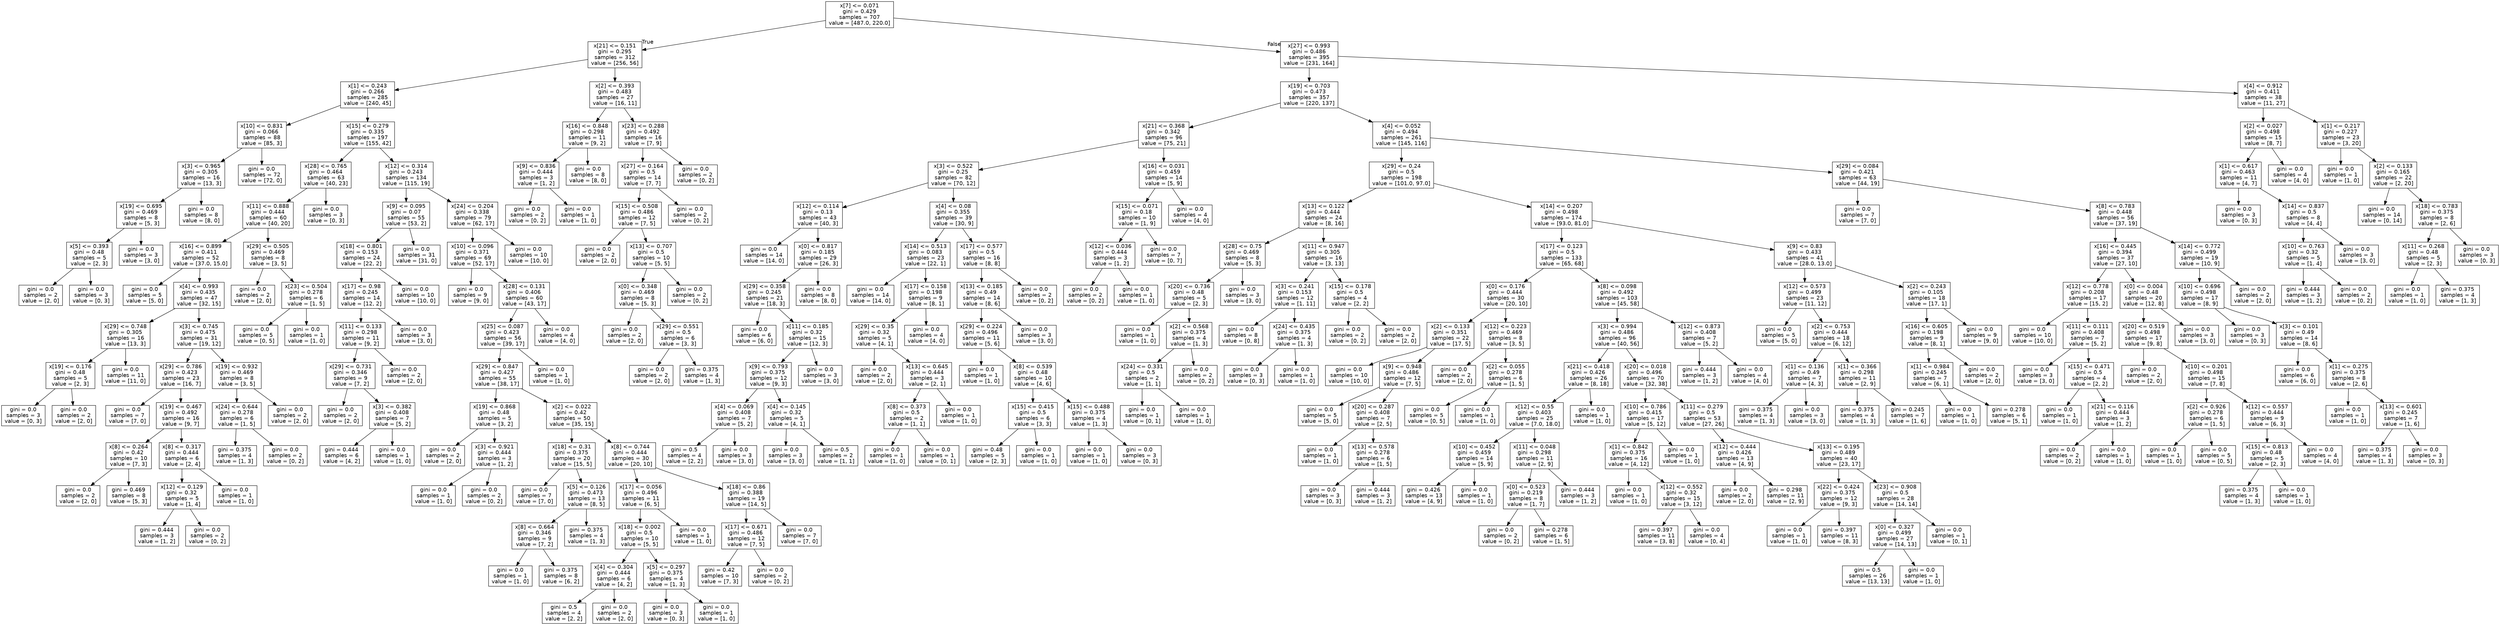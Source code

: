 digraph Tree {
node [shape=box, fontname="helvetica"] ;
edge [fontname="helvetica"] ;
0 [label="x[7] <= 0.071\ngini = 0.429\nsamples = 707\nvalue = [487.0, 220.0]"] ;
1 [label="x[21] <= 0.151\ngini = 0.295\nsamples = 312\nvalue = [256, 56]"] ;
0 -> 1 [labeldistance=2.5, labelangle=45, headlabel="True"] ;
2 [label="x[1] <= 0.243\ngini = 0.266\nsamples = 285\nvalue = [240, 45]"] ;
1 -> 2 ;
3 [label="x[10] <= 0.831\ngini = 0.066\nsamples = 88\nvalue = [85, 3]"] ;
2 -> 3 ;
4 [label="x[3] <= 0.965\ngini = 0.305\nsamples = 16\nvalue = [13, 3]"] ;
3 -> 4 ;
5 [label="x[19] <= 0.695\ngini = 0.469\nsamples = 8\nvalue = [5, 3]"] ;
4 -> 5 ;
6 [label="x[5] <= 0.393\ngini = 0.48\nsamples = 5\nvalue = [2, 3]"] ;
5 -> 6 ;
7 [label="gini = 0.0\nsamples = 2\nvalue = [2, 0]"] ;
6 -> 7 ;
8 [label="gini = 0.0\nsamples = 3\nvalue = [0, 3]"] ;
6 -> 8 ;
9 [label="gini = 0.0\nsamples = 3\nvalue = [3, 0]"] ;
5 -> 9 ;
10 [label="gini = 0.0\nsamples = 8\nvalue = [8, 0]"] ;
4 -> 10 ;
11 [label="gini = 0.0\nsamples = 72\nvalue = [72, 0]"] ;
3 -> 11 ;
12 [label="x[15] <= 0.279\ngini = 0.335\nsamples = 197\nvalue = [155, 42]"] ;
2 -> 12 ;
13 [label="x[28] <= 0.765\ngini = 0.464\nsamples = 63\nvalue = [40, 23]"] ;
12 -> 13 ;
14 [label="x[11] <= 0.888\ngini = 0.444\nsamples = 60\nvalue = [40, 20]"] ;
13 -> 14 ;
15 [label="x[16] <= 0.899\ngini = 0.411\nsamples = 52\nvalue = [37.0, 15.0]"] ;
14 -> 15 ;
16 [label="gini = 0.0\nsamples = 5\nvalue = [5, 0]"] ;
15 -> 16 ;
17 [label="x[4] <= 0.993\ngini = 0.435\nsamples = 47\nvalue = [32, 15]"] ;
15 -> 17 ;
18 [label="x[29] <= 0.748\ngini = 0.305\nsamples = 16\nvalue = [13, 3]"] ;
17 -> 18 ;
19 [label="x[19] <= 0.176\ngini = 0.48\nsamples = 5\nvalue = [2, 3]"] ;
18 -> 19 ;
20 [label="gini = 0.0\nsamples = 3\nvalue = [0, 3]"] ;
19 -> 20 ;
21 [label="gini = 0.0\nsamples = 2\nvalue = [2, 0]"] ;
19 -> 21 ;
22 [label="gini = 0.0\nsamples = 11\nvalue = [11, 0]"] ;
18 -> 22 ;
23 [label="x[3] <= 0.745\ngini = 0.475\nsamples = 31\nvalue = [19, 12]"] ;
17 -> 23 ;
24 [label="x[29] <= 0.786\ngini = 0.423\nsamples = 23\nvalue = [16, 7]"] ;
23 -> 24 ;
25 [label="gini = 0.0\nsamples = 7\nvalue = [7, 0]"] ;
24 -> 25 ;
26 [label="x[19] <= 0.467\ngini = 0.492\nsamples = 16\nvalue = [9, 7]"] ;
24 -> 26 ;
27 [label="x[8] <= 0.264\ngini = 0.42\nsamples = 10\nvalue = [7, 3]"] ;
26 -> 27 ;
28 [label="gini = 0.0\nsamples = 2\nvalue = [2, 0]"] ;
27 -> 28 ;
29 [label="gini = 0.469\nsamples = 8\nvalue = [5, 3]"] ;
27 -> 29 ;
30 [label="x[8] <= 0.317\ngini = 0.444\nsamples = 6\nvalue = [2, 4]"] ;
26 -> 30 ;
31 [label="x[12] <= 0.129\ngini = 0.32\nsamples = 5\nvalue = [1, 4]"] ;
30 -> 31 ;
32 [label="gini = 0.444\nsamples = 3\nvalue = [1, 2]"] ;
31 -> 32 ;
33 [label="gini = 0.0\nsamples = 2\nvalue = [0, 2]"] ;
31 -> 33 ;
34 [label="gini = 0.0\nsamples = 1\nvalue = [1, 0]"] ;
30 -> 34 ;
35 [label="x[19] <= 0.932\ngini = 0.469\nsamples = 8\nvalue = [3, 5]"] ;
23 -> 35 ;
36 [label="x[24] <= 0.644\ngini = 0.278\nsamples = 6\nvalue = [1, 5]"] ;
35 -> 36 ;
37 [label="gini = 0.375\nsamples = 4\nvalue = [1, 3]"] ;
36 -> 37 ;
38 [label="gini = 0.0\nsamples = 2\nvalue = [0, 2]"] ;
36 -> 38 ;
39 [label="gini = 0.0\nsamples = 2\nvalue = [2, 0]"] ;
35 -> 39 ;
40 [label="x[29] <= 0.505\ngini = 0.469\nsamples = 8\nvalue = [3, 5]"] ;
14 -> 40 ;
41 [label="gini = 0.0\nsamples = 2\nvalue = [2, 0]"] ;
40 -> 41 ;
42 [label="x[23] <= 0.504\ngini = 0.278\nsamples = 6\nvalue = [1, 5]"] ;
40 -> 42 ;
43 [label="gini = 0.0\nsamples = 5\nvalue = [0, 5]"] ;
42 -> 43 ;
44 [label="gini = 0.0\nsamples = 1\nvalue = [1, 0]"] ;
42 -> 44 ;
45 [label="gini = 0.0\nsamples = 3\nvalue = [0, 3]"] ;
13 -> 45 ;
46 [label="x[12] <= 0.314\ngini = 0.243\nsamples = 134\nvalue = [115, 19]"] ;
12 -> 46 ;
47 [label="x[9] <= 0.095\ngini = 0.07\nsamples = 55\nvalue = [53, 2]"] ;
46 -> 47 ;
48 [label="x[18] <= 0.801\ngini = 0.153\nsamples = 24\nvalue = [22, 2]"] ;
47 -> 48 ;
49 [label="x[17] <= 0.98\ngini = 0.245\nsamples = 14\nvalue = [12, 2]"] ;
48 -> 49 ;
50 [label="x[11] <= 0.133\ngini = 0.298\nsamples = 11\nvalue = [9, 2]"] ;
49 -> 50 ;
51 [label="x[29] <= 0.731\ngini = 0.346\nsamples = 9\nvalue = [7, 2]"] ;
50 -> 51 ;
52 [label="gini = 0.0\nsamples = 2\nvalue = [2, 0]"] ;
51 -> 52 ;
53 [label="x[3] <= 0.382\ngini = 0.408\nsamples = 7\nvalue = [5, 2]"] ;
51 -> 53 ;
54 [label="gini = 0.444\nsamples = 6\nvalue = [4, 2]"] ;
53 -> 54 ;
55 [label="gini = 0.0\nsamples = 1\nvalue = [1, 0]"] ;
53 -> 55 ;
56 [label="gini = 0.0\nsamples = 2\nvalue = [2, 0]"] ;
50 -> 56 ;
57 [label="gini = 0.0\nsamples = 3\nvalue = [3, 0]"] ;
49 -> 57 ;
58 [label="gini = 0.0\nsamples = 10\nvalue = [10, 0]"] ;
48 -> 58 ;
59 [label="gini = 0.0\nsamples = 31\nvalue = [31, 0]"] ;
47 -> 59 ;
60 [label="x[24] <= 0.204\ngini = 0.338\nsamples = 79\nvalue = [62, 17]"] ;
46 -> 60 ;
61 [label="x[10] <= 0.096\ngini = 0.371\nsamples = 69\nvalue = [52, 17]"] ;
60 -> 61 ;
62 [label="gini = 0.0\nsamples = 9\nvalue = [9, 0]"] ;
61 -> 62 ;
63 [label="x[28] <= 0.131\ngini = 0.406\nsamples = 60\nvalue = [43, 17]"] ;
61 -> 63 ;
64 [label="x[25] <= 0.087\ngini = 0.423\nsamples = 56\nvalue = [39, 17]"] ;
63 -> 64 ;
65 [label="x[29] <= 0.847\ngini = 0.427\nsamples = 55\nvalue = [38, 17]"] ;
64 -> 65 ;
66 [label="x[19] <= 0.868\ngini = 0.48\nsamples = 5\nvalue = [3, 2]"] ;
65 -> 66 ;
67 [label="gini = 0.0\nsamples = 2\nvalue = [2, 0]"] ;
66 -> 67 ;
68 [label="x[3] <= 0.921\ngini = 0.444\nsamples = 3\nvalue = [1, 2]"] ;
66 -> 68 ;
69 [label="gini = 0.0\nsamples = 1\nvalue = [1, 0]"] ;
68 -> 69 ;
70 [label="gini = 0.0\nsamples = 2\nvalue = [0, 2]"] ;
68 -> 70 ;
71 [label="x[2] <= 0.022\ngini = 0.42\nsamples = 50\nvalue = [35, 15]"] ;
65 -> 71 ;
72 [label="x[18] <= 0.31\ngini = 0.375\nsamples = 20\nvalue = [15, 5]"] ;
71 -> 72 ;
73 [label="gini = 0.0\nsamples = 7\nvalue = [7, 0]"] ;
72 -> 73 ;
74 [label="x[5] <= 0.126\ngini = 0.473\nsamples = 13\nvalue = [8, 5]"] ;
72 -> 74 ;
75 [label="x[8] <= 0.664\ngini = 0.346\nsamples = 9\nvalue = [7, 2]"] ;
74 -> 75 ;
76 [label="gini = 0.0\nsamples = 1\nvalue = [1, 0]"] ;
75 -> 76 ;
77 [label="gini = 0.375\nsamples = 8\nvalue = [6, 2]"] ;
75 -> 77 ;
78 [label="gini = 0.375\nsamples = 4\nvalue = [1, 3]"] ;
74 -> 78 ;
79 [label="x[8] <= 0.744\ngini = 0.444\nsamples = 30\nvalue = [20, 10]"] ;
71 -> 79 ;
80 [label="x[17] <= 0.056\ngini = 0.496\nsamples = 11\nvalue = [6, 5]"] ;
79 -> 80 ;
81 [label="x[18] <= 0.002\ngini = 0.5\nsamples = 10\nvalue = [5, 5]"] ;
80 -> 81 ;
82 [label="x[4] <= 0.304\ngini = 0.444\nsamples = 6\nvalue = [4, 2]"] ;
81 -> 82 ;
83 [label="gini = 0.5\nsamples = 4\nvalue = [2, 2]"] ;
82 -> 83 ;
84 [label="gini = 0.0\nsamples = 2\nvalue = [2, 0]"] ;
82 -> 84 ;
85 [label="x[5] <= 0.297\ngini = 0.375\nsamples = 4\nvalue = [1, 3]"] ;
81 -> 85 ;
86 [label="gini = 0.0\nsamples = 3\nvalue = [0, 3]"] ;
85 -> 86 ;
87 [label="gini = 0.0\nsamples = 1\nvalue = [1, 0]"] ;
85 -> 87 ;
88 [label="gini = 0.0\nsamples = 1\nvalue = [1, 0]"] ;
80 -> 88 ;
89 [label="x[18] <= 0.86\ngini = 0.388\nsamples = 19\nvalue = [14, 5]"] ;
79 -> 89 ;
90 [label="x[17] <= 0.671\ngini = 0.486\nsamples = 12\nvalue = [7, 5]"] ;
89 -> 90 ;
91 [label="gini = 0.42\nsamples = 10\nvalue = [7, 3]"] ;
90 -> 91 ;
92 [label="gini = 0.0\nsamples = 2\nvalue = [0, 2]"] ;
90 -> 92 ;
93 [label="gini = 0.0\nsamples = 7\nvalue = [7, 0]"] ;
89 -> 93 ;
94 [label="gini = 0.0\nsamples = 1\nvalue = [1, 0]"] ;
64 -> 94 ;
95 [label="gini = 0.0\nsamples = 4\nvalue = [4, 0]"] ;
63 -> 95 ;
96 [label="gini = 0.0\nsamples = 10\nvalue = [10, 0]"] ;
60 -> 96 ;
97 [label="x[2] <= 0.393\ngini = 0.483\nsamples = 27\nvalue = [16, 11]"] ;
1 -> 97 ;
98 [label="x[16] <= 0.848\ngini = 0.298\nsamples = 11\nvalue = [9, 2]"] ;
97 -> 98 ;
99 [label="x[9] <= 0.836\ngini = 0.444\nsamples = 3\nvalue = [1, 2]"] ;
98 -> 99 ;
100 [label="gini = 0.0\nsamples = 2\nvalue = [0, 2]"] ;
99 -> 100 ;
101 [label="gini = 0.0\nsamples = 1\nvalue = [1, 0]"] ;
99 -> 101 ;
102 [label="gini = 0.0\nsamples = 8\nvalue = [8, 0]"] ;
98 -> 102 ;
103 [label="x[23] <= 0.288\ngini = 0.492\nsamples = 16\nvalue = [7, 9]"] ;
97 -> 103 ;
104 [label="x[27] <= 0.164\ngini = 0.5\nsamples = 14\nvalue = [7, 7]"] ;
103 -> 104 ;
105 [label="x[15] <= 0.508\ngini = 0.486\nsamples = 12\nvalue = [7, 5]"] ;
104 -> 105 ;
106 [label="gini = 0.0\nsamples = 2\nvalue = [2, 0]"] ;
105 -> 106 ;
107 [label="x[13] <= 0.707\ngini = 0.5\nsamples = 10\nvalue = [5, 5]"] ;
105 -> 107 ;
108 [label="x[0] <= 0.348\ngini = 0.469\nsamples = 8\nvalue = [5, 3]"] ;
107 -> 108 ;
109 [label="gini = 0.0\nsamples = 2\nvalue = [2, 0]"] ;
108 -> 109 ;
110 [label="x[29] <= 0.551\ngini = 0.5\nsamples = 6\nvalue = [3, 3]"] ;
108 -> 110 ;
111 [label="gini = 0.0\nsamples = 2\nvalue = [2, 0]"] ;
110 -> 111 ;
112 [label="gini = 0.375\nsamples = 4\nvalue = [1, 3]"] ;
110 -> 112 ;
113 [label="gini = 0.0\nsamples = 2\nvalue = [0, 2]"] ;
107 -> 113 ;
114 [label="gini = 0.0\nsamples = 2\nvalue = [0, 2]"] ;
104 -> 114 ;
115 [label="gini = 0.0\nsamples = 2\nvalue = [0, 2]"] ;
103 -> 115 ;
116 [label="x[27] <= 0.993\ngini = 0.486\nsamples = 395\nvalue = [231, 164]"] ;
0 -> 116 [labeldistance=2.5, labelangle=-45, headlabel="False"] ;
117 [label="x[19] <= 0.703\ngini = 0.473\nsamples = 357\nvalue = [220, 137]"] ;
116 -> 117 ;
118 [label="x[21] <= 0.368\ngini = 0.342\nsamples = 96\nvalue = [75, 21]"] ;
117 -> 118 ;
119 [label="x[3] <= 0.522\ngini = 0.25\nsamples = 82\nvalue = [70, 12]"] ;
118 -> 119 ;
120 [label="x[12] <= 0.114\ngini = 0.13\nsamples = 43\nvalue = [40, 3]"] ;
119 -> 120 ;
121 [label="gini = 0.0\nsamples = 14\nvalue = [14, 0]"] ;
120 -> 121 ;
122 [label="x[0] <= 0.817\ngini = 0.185\nsamples = 29\nvalue = [26, 3]"] ;
120 -> 122 ;
123 [label="x[29] <= 0.358\ngini = 0.245\nsamples = 21\nvalue = [18, 3]"] ;
122 -> 123 ;
124 [label="gini = 0.0\nsamples = 6\nvalue = [6, 0]"] ;
123 -> 124 ;
125 [label="x[11] <= 0.185\ngini = 0.32\nsamples = 15\nvalue = [12, 3]"] ;
123 -> 125 ;
126 [label="x[9] <= 0.793\ngini = 0.375\nsamples = 12\nvalue = [9, 3]"] ;
125 -> 126 ;
127 [label="x[4] <= 0.069\ngini = 0.408\nsamples = 7\nvalue = [5, 2]"] ;
126 -> 127 ;
128 [label="gini = 0.5\nsamples = 4\nvalue = [2, 2]"] ;
127 -> 128 ;
129 [label="gini = 0.0\nsamples = 3\nvalue = [3, 0]"] ;
127 -> 129 ;
130 [label="x[4] <= 0.145\ngini = 0.32\nsamples = 5\nvalue = [4, 1]"] ;
126 -> 130 ;
131 [label="gini = 0.0\nsamples = 3\nvalue = [3, 0]"] ;
130 -> 131 ;
132 [label="gini = 0.5\nsamples = 2\nvalue = [1, 1]"] ;
130 -> 132 ;
133 [label="gini = 0.0\nsamples = 3\nvalue = [3, 0]"] ;
125 -> 133 ;
134 [label="gini = 0.0\nsamples = 8\nvalue = [8, 0]"] ;
122 -> 134 ;
135 [label="x[4] <= 0.08\ngini = 0.355\nsamples = 39\nvalue = [30, 9]"] ;
119 -> 135 ;
136 [label="x[14] <= 0.513\ngini = 0.083\nsamples = 23\nvalue = [22, 1]"] ;
135 -> 136 ;
137 [label="gini = 0.0\nsamples = 14\nvalue = [14, 0]"] ;
136 -> 137 ;
138 [label="x[17] <= 0.158\ngini = 0.198\nsamples = 9\nvalue = [8, 1]"] ;
136 -> 138 ;
139 [label="x[29] <= 0.35\ngini = 0.32\nsamples = 5\nvalue = [4, 1]"] ;
138 -> 139 ;
140 [label="gini = 0.0\nsamples = 2\nvalue = [2, 0]"] ;
139 -> 140 ;
141 [label="x[13] <= 0.645\ngini = 0.444\nsamples = 3\nvalue = [2, 1]"] ;
139 -> 141 ;
142 [label="x[8] <= 0.373\ngini = 0.5\nsamples = 2\nvalue = [1, 1]"] ;
141 -> 142 ;
143 [label="gini = 0.0\nsamples = 1\nvalue = [1, 0]"] ;
142 -> 143 ;
144 [label="gini = 0.0\nsamples = 1\nvalue = [0, 1]"] ;
142 -> 144 ;
145 [label="gini = 0.0\nsamples = 1\nvalue = [1, 0]"] ;
141 -> 145 ;
146 [label="gini = 0.0\nsamples = 4\nvalue = [4, 0]"] ;
138 -> 146 ;
147 [label="x[17] <= 0.577\ngini = 0.5\nsamples = 16\nvalue = [8, 8]"] ;
135 -> 147 ;
148 [label="x[13] <= 0.185\ngini = 0.49\nsamples = 14\nvalue = [8, 6]"] ;
147 -> 148 ;
149 [label="x[29] <= 0.224\ngini = 0.496\nsamples = 11\nvalue = [5, 6]"] ;
148 -> 149 ;
150 [label="gini = 0.0\nsamples = 1\nvalue = [1, 0]"] ;
149 -> 150 ;
151 [label="x[8] <= 0.539\ngini = 0.48\nsamples = 10\nvalue = [4, 6]"] ;
149 -> 151 ;
152 [label="x[15] <= 0.415\ngini = 0.5\nsamples = 6\nvalue = [3, 3]"] ;
151 -> 152 ;
153 [label="gini = 0.48\nsamples = 5\nvalue = [2, 3]"] ;
152 -> 153 ;
154 [label="gini = 0.0\nsamples = 1\nvalue = [1, 0]"] ;
152 -> 154 ;
155 [label="x[15] <= 0.488\ngini = 0.375\nsamples = 4\nvalue = [1, 3]"] ;
151 -> 155 ;
156 [label="gini = 0.0\nsamples = 1\nvalue = [1, 0]"] ;
155 -> 156 ;
157 [label="gini = 0.0\nsamples = 3\nvalue = [0, 3]"] ;
155 -> 157 ;
158 [label="gini = 0.0\nsamples = 3\nvalue = [3, 0]"] ;
148 -> 158 ;
159 [label="gini = 0.0\nsamples = 2\nvalue = [0, 2]"] ;
147 -> 159 ;
160 [label="x[16] <= 0.031\ngini = 0.459\nsamples = 14\nvalue = [5, 9]"] ;
118 -> 160 ;
161 [label="x[15] <= 0.071\ngini = 0.18\nsamples = 10\nvalue = [1, 9]"] ;
160 -> 161 ;
162 [label="x[12] <= 0.036\ngini = 0.444\nsamples = 3\nvalue = [1, 2]"] ;
161 -> 162 ;
163 [label="gini = 0.0\nsamples = 2\nvalue = [0, 2]"] ;
162 -> 163 ;
164 [label="gini = 0.0\nsamples = 1\nvalue = [1, 0]"] ;
162 -> 164 ;
165 [label="gini = 0.0\nsamples = 7\nvalue = [0, 7]"] ;
161 -> 165 ;
166 [label="gini = 0.0\nsamples = 4\nvalue = [4, 0]"] ;
160 -> 166 ;
167 [label="x[4] <= 0.052\ngini = 0.494\nsamples = 261\nvalue = [145, 116]"] ;
117 -> 167 ;
168 [label="x[29] <= 0.24\ngini = 0.5\nsamples = 198\nvalue = [101.0, 97.0]"] ;
167 -> 168 ;
169 [label="x[13] <= 0.122\ngini = 0.444\nsamples = 24\nvalue = [8, 16]"] ;
168 -> 169 ;
170 [label="x[28] <= 0.75\ngini = 0.469\nsamples = 8\nvalue = [5, 3]"] ;
169 -> 170 ;
171 [label="x[20] <= 0.736\ngini = 0.48\nsamples = 5\nvalue = [2, 3]"] ;
170 -> 171 ;
172 [label="gini = 0.0\nsamples = 1\nvalue = [1, 0]"] ;
171 -> 172 ;
173 [label="x[2] <= 0.568\ngini = 0.375\nsamples = 4\nvalue = [1, 3]"] ;
171 -> 173 ;
174 [label="x[24] <= 0.331\ngini = 0.5\nsamples = 2\nvalue = [1, 1]"] ;
173 -> 174 ;
175 [label="gini = 0.0\nsamples = 1\nvalue = [0, 1]"] ;
174 -> 175 ;
176 [label="gini = 0.0\nsamples = 1\nvalue = [1, 0]"] ;
174 -> 176 ;
177 [label="gini = 0.0\nsamples = 2\nvalue = [0, 2]"] ;
173 -> 177 ;
178 [label="gini = 0.0\nsamples = 3\nvalue = [3, 0]"] ;
170 -> 178 ;
179 [label="x[11] <= 0.947\ngini = 0.305\nsamples = 16\nvalue = [3, 13]"] ;
169 -> 179 ;
180 [label="x[3] <= 0.241\ngini = 0.153\nsamples = 12\nvalue = [1, 11]"] ;
179 -> 180 ;
181 [label="gini = 0.0\nsamples = 8\nvalue = [0, 8]"] ;
180 -> 181 ;
182 [label="x[24] <= 0.435\ngini = 0.375\nsamples = 4\nvalue = [1, 3]"] ;
180 -> 182 ;
183 [label="gini = 0.0\nsamples = 3\nvalue = [0, 3]"] ;
182 -> 183 ;
184 [label="gini = 0.0\nsamples = 1\nvalue = [1, 0]"] ;
182 -> 184 ;
185 [label="x[15] <= 0.178\ngini = 0.5\nsamples = 4\nvalue = [2, 2]"] ;
179 -> 185 ;
186 [label="gini = 0.0\nsamples = 2\nvalue = [0, 2]"] ;
185 -> 186 ;
187 [label="gini = 0.0\nsamples = 2\nvalue = [2, 0]"] ;
185 -> 187 ;
188 [label="x[14] <= 0.207\ngini = 0.498\nsamples = 174\nvalue = [93.0, 81.0]"] ;
168 -> 188 ;
189 [label="x[17] <= 0.123\ngini = 0.5\nsamples = 133\nvalue = [65, 68]"] ;
188 -> 189 ;
190 [label="x[0] <= 0.176\ngini = 0.444\nsamples = 30\nvalue = [20, 10]"] ;
189 -> 190 ;
191 [label="x[2] <= 0.133\ngini = 0.351\nsamples = 22\nvalue = [17, 5]"] ;
190 -> 191 ;
192 [label="gini = 0.0\nsamples = 10\nvalue = [10, 0]"] ;
191 -> 192 ;
193 [label="x[9] <= 0.948\ngini = 0.486\nsamples = 12\nvalue = [7, 5]"] ;
191 -> 193 ;
194 [label="gini = 0.0\nsamples = 5\nvalue = [5, 0]"] ;
193 -> 194 ;
195 [label="x[20] <= 0.287\ngini = 0.408\nsamples = 7\nvalue = [2, 5]"] ;
193 -> 195 ;
196 [label="gini = 0.0\nsamples = 1\nvalue = [1, 0]"] ;
195 -> 196 ;
197 [label="x[13] <= 0.578\ngini = 0.278\nsamples = 6\nvalue = [1, 5]"] ;
195 -> 197 ;
198 [label="gini = 0.0\nsamples = 3\nvalue = [0, 3]"] ;
197 -> 198 ;
199 [label="gini = 0.444\nsamples = 3\nvalue = [1, 2]"] ;
197 -> 199 ;
200 [label="x[12] <= 0.223\ngini = 0.469\nsamples = 8\nvalue = [3, 5]"] ;
190 -> 200 ;
201 [label="gini = 0.0\nsamples = 2\nvalue = [2, 0]"] ;
200 -> 201 ;
202 [label="x[2] <= 0.055\ngini = 0.278\nsamples = 6\nvalue = [1, 5]"] ;
200 -> 202 ;
203 [label="gini = 0.0\nsamples = 5\nvalue = [0, 5]"] ;
202 -> 203 ;
204 [label="gini = 0.0\nsamples = 1\nvalue = [1, 0]"] ;
202 -> 204 ;
205 [label="x[8] <= 0.098\ngini = 0.492\nsamples = 103\nvalue = [45, 58]"] ;
189 -> 205 ;
206 [label="x[3] <= 0.994\ngini = 0.486\nsamples = 96\nvalue = [40, 56]"] ;
205 -> 206 ;
207 [label="x[21] <= 0.418\ngini = 0.426\nsamples = 26\nvalue = [8, 18]"] ;
206 -> 207 ;
208 [label="x[12] <= 0.55\ngini = 0.403\nsamples = 25\nvalue = [7.0, 18.0]"] ;
207 -> 208 ;
209 [label="x[10] <= 0.452\ngini = 0.459\nsamples = 14\nvalue = [5, 9]"] ;
208 -> 209 ;
210 [label="gini = 0.426\nsamples = 13\nvalue = [4, 9]"] ;
209 -> 210 ;
211 [label="gini = 0.0\nsamples = 1\nvalue = [1, 0]"] ;
209 -> 211 ;
212 [label="x[11] <= 0.048\ngini = 0.298\nsamples = 11\nvalue = [2, 9]"] ;
208 -> 212 ;
213 [label="x[0] <= 0.523\ngini = 0.219\nsamples = 8\nvalue = [1, 7]"] ;
212 -> 213 ;
214 [label="gini = 0.0\nsamples = 2\nvalue = [0, 2]"] ;
213 -> 214 ;
215 [label="gini = 0.278\nsamples = 6\nvalue = [1, 5]"] ;
213 -> 215 ;
216 [label="gini = 0.444\nsamples = 3\nvalue = [1, 2]"] ;
212 -> 216 ;
217 [label="gini = 0.0\nsamples = 1\nvalue = [1, 0]"] ;
207 -> 217 ;
218 [label="x[20] <= 0.018\ngini = 0.496\nsamples = 70\nvalue = [32, 38]"] ;
206 -> 218 ;
219 [label="x[10] <= 0.786\ngini = 0.415\nsamples = 17\nvalue = [5, 12]"] ;
218 -> 219 ;
220 [label="x[1] <= 0.842\ngini = 0.375\nsamples = 16\nvalue = [4, 12]"] ;
219 -> 220 ;
221 [label="gini = 0.0\nsamples = 1\nvalue = [1, 0]"] ;
220 -> 221 ;
222 [label="x[12] <= 0.552\ngini = 0.32\nsamples = 15\nvalue = [3, 12]"] ;
220 -> 222 ;
223 [label="gini = 0.397\nsamples = 11\nvalue = [3, 8]"] ;
222 -> 223 ;
224 [label="gini = 0.0\nsamples = 4\nvalue = [0, 4]"] ;
222 -> 224 ;
225 [label="gini = 0.0\nsamples = 1\nvalue = [1, 0]"] ;
219 -> 225 ;
226 [label="x[11] <= 0.279\ngini = 0.5\nsamples = 53\nvalue = [27, 26]"] ;
218 -> 226 ;
227 [label="x[12] <= 0.444\ngini = 0.426\nsamples = 13\nvalue = [4, 9]"] ;
226 -> 227 ;
228 [label="gini = 0.0\nsamples = 2\nvalue = [2, 0]"] ;
227 -> 228 ;
229 [label="gini = 0.298\nsamples = 11\nvalue = [2, 9]"] ;
227 -> 229 ;
230 [label="x[13] <= 0.195\ngini = 0.489\nsamples = 40\nvalue = [23, 17]"] ;
226 -> 230 ;
231 [label="x[22] <= 0.424\ngini = 0.375\nsamples = 12\nvalue = [9, 3]"] ;
230 -> 231 ;
232 [label="gini = 0.0\nsamples = 1\nvalue = [1, 0]"] ;
231 -> 232 ;
233 [label="gini = 0.397\nsamples = 11\nvalue = [8, 3]"] ;
231 -> 233 ;
234 [label="x[23] <= 0.908\ngini = 0.5\nsamples = 28\nvalue = [14, 14]"] ;
230 -> 234 ;
235 [label="x[0] <= 0.327\ngini = 0.499\nsamples = 27\nvalue = [14, 13]"] ;
234 -> 235 ;
236 [label="gini = 0.5\nsamples = 26\nvalue = [13, 13]"] ;
235 -> 236 ;
237 [label="gini = 0.0\nsamples = 1\nvalue = [1, 0]"] ;
235 -> 237 ;
238 [label="gini = 0.0\nsamples = 1\nvalue = [0, 1]"] ;
234 -> 238 ;
239 [label="x[12] <= 0.873\ngini = 0.408\nsamples = 7\nvalue = [5, 2]"] ;
205 -> 239 ;
240 [label="gini = 0.444\nsamples = 3\nvalue = [1, 2]"] ;
239 -> 240 ;
241 [label="gini = 0.0\nsamples = 4\nvalue = [4, 0]"] ;
239 -> 241 ;
242 [label="x[9] <= 0.83\ngini = 0.433\nsamples = 41\nvalue = [28.0, 13.0]"] ;
188 -> 242 ;
243 [label="x[12] <= 0.573\ngini = 0.499\nsamples = 23\nvalue = [11, 12]"] ;
242 -> 243 ;
244 [label="gini = 0.0\nsamples = 5\nvalue = [5, 0]"] ;
243 -> 244 ;
245 [label="x[2] <= 0.753\ngini = 0.444\nsamples = 18\nvalue = [6, 12]"] ;
243 -> 245 ;
246 [label="x[1] <= 0.136\ngini = 0.49\nsamples = 7\nvalue = [4, 3]"] ;
245 -> 246 ;
247 [label="gini = 0.375\nsamples = 4\nvalue = [1, 3]"] ;
246 -> 247 ;
248 [label="gini = 0.0\nsamples = 3\nvalue = [3, 0]"] ;
246 -> 248 ;
249 [label="x[1] <= 0.366\ngini = 0.298\nsamples = 11\nvalue = [2, 9]"] ;
245 -> 249 ;
250 [label="gini = 0.375\nsamples = 4\nvalue = [1, 3]"] ;
249 -> 250 ;
251 [label="gini = 0.245\nsamples = 7\nvalue = [1, 6]"] ;
249 -> 251 ;
252 [label="x[2] <= 0.243\ngini = 0.105\nsamples = 18\nvalue = [17, 1]"] ;
242 -> 252 ;
253 [label="x[16] <= 0.605\ngini = 0.198\nsamples = 9\nvalue = [8, 1]"] ;
252 -> 253 ;
254 [label="x[1] <= 0.984\ngini = 0.245\nsamples = 7\nvalue = [6, 1]"] ;
253 -> 254 ;
255 [label="gini = 0.0\nsamples = 1\nvalue = [1, 0]"] ;
254 -> 255 ;
256 [label="gini = 0.278\nsamples = 6\nvalue = [5, 1]"] ;
254 -> 256 ;
257 [label="gini = 0.0\nsamples = 2\nvalue = [2, 0]"] ;
253 -> 257 ;
258 [label="gini = 0.0\nsamples = 9\nvalue = [9, 0]"] ;
252 -> 258 ;
259 [label="x[29] <= 0.084\ngini = 0.421\nsamples = 63\nvalue = [44, 19]"] ;
167 -> 259 ;
260 [label="gini = 0.0\nsamples = 7\nvalue = [7, 0]"] ;
259 -> 260 ;
261 [label="x[8] <= 0.783\ngini = 0.448\nsamples = 56\nvalue = [37, 19]"] ;
259 -> 261 ;
262 [label="x[16] <= 0.445\ngini = 0.394\nsamples = 37\nvalue = [27, 10]"] ;
261 -> 262 ;
263 [label="x[12] <= 0.778\ngini = 0.208\nsamples = 17\nvalue = [15, 2]"] ;
262 -> 263 ;
264 [label="gini = 0.0\nsamples = 10\nvalue = [10, 0]"] ;
263 -> 264 ;
265 [label="x[11] <= 0.111\ngini = 0.408\nsamples = 7\nvalue = [5, 2]"] ;
263 -> 265 ;
266 [label="gini = 0.0\nsamples = 3\nvalue = [3, 0]"] ;
265 -> 266 ;
267 [label="x[15] <= 0.471\ngini = 0.5\nsamples = 4\nvalue = [2, 2]"] ;
265 -> 267 ;
268 [label="gini = 0.0\nsamples = 1\nvalue = [1, 0]"] ;
267 -> 268 ;
269 [label="x[21] <= 0.116\ngini = 0.444\nsamples = 3\nvalue = [1, 2]"] ;
267 -> 269 ;
270 [label="gini = 0.0\nsamples = 2\nvalue = [0, 2]"] ;
269 -> 270 ;
271 [label="gini = 0.0\nsamples = 1\nvalue = [1, 0]"] ;
269 -> 271 ;
272 [label="x[0] <= 0.004\ngini = 0.48\nsamples = 20\nvalue = [12, 8]"] ;
262 -> 272 ;
273 [label="x[20] <= 0.519\ngini = 0.498\nsamples = 17\nvalue = [9, 8]"] ;
272 -> 273 ;
274 [label="gini = 0.0\nsamples = 2\nvalue = [2, 0]"] ;
273 -> 274 ;
275 [label="x[10] <= 0.201\ngini = 0.498\nsamples = 15\nvalue = [7, 8]"] ;
273 -> 275 ;
276 [label="x[2] <= 0.926\ngini = 0.278\nsamples = 6\nvalue = [1, 5]"] ;
275 -> 276 ;
277 [label="gini = 0.0\nsamples = 1\nvalue = [1, 0]"] ;
276 -> 277 ;
278 [label="gini = 0.0\nsamples = 5\nvalue = [0, 5]"] ;
276 -> 278 ;
279 [label="x[12] <= 0.557\ngini = 0.444\nsamples = 9\nvalue = [6, 3]"] ;
275 -> 279 ;
280 [label="x[15] <= 0.813\ngini = 0.48\nsamples = 5\nvalue = [2, 3]"] ;
279 -> 280 ;
281 [label="gini = 0.375\nsamples = 4\nvalue = [1, 3]"] ;
280 -> 281 ;
282 [label="gini = 0.0\nsamples = 1\nvalue = [1, 0]"] ;
280 -> 282 ;
283 [label="gini = 0.0\nsamples = 4\nvalue = [4, 0]"] ;
279 -> 283 ;
284 [label="gini = 0.0\nsamples = 3\nvalue = [3, 0]"] ;
272 -> 284 ;
285 [label="x[14] <= 0.772\ngini = 0.499\nsamples = 19\nvalue = [10, 9]"] ;
261 -> 285 ;
286 [label="x[10] <= 0.696\ngini = 0.498\nsamples = 17\nvalue = [8, 9]"] ;
285 -> 286 ;
287 [label="gini = 0.0\nsamples = 3\nvalue = [0, 3]"] ;
286 -> 287 ;
288 [label="x[3] <= 0.101\ngini = 0.49\nsamples = 14\nvalue = [8, 6]"] ;
286 -> 288 ;
289 [label="gini = 0.0\nsamples = 6\nvalue = [6, 0]"] ;
288 -> 289 ;
290 [label="x[1] <= 0.275\ngini = 0.375\nsamples = 8\nvalue = [2, 6]"] ;
288 -> 290 ;
291 [label="gini = 0.0\nsamples = 1\nvalue = [1, 0]"] ;
290 -> 291 ;
292 [label="x[13] <= 0.601\ngini = 0.245\nsamples = 7\nvalue = [1, 6]"] ;
290 -> 292 ;
293 [label="gini = 0.375\nsamples = 4\nvalue = [1, 3]"] ;
292 -> 293 ;
294 [label="gini = 0.0\nsamples = 3\nvalue = [0, 3]"] ;
292 -> 294 ;
295 [label="gini = 0.0\nsamples = 2\nvalue = [2, 0]"] ;
285 -> 295 ;
296 [label="x[4] <= 0.912\ngini = 0.411\nsamples = 38\nvalue = [11, 27]"] ;
116 -> 296 ;
297 [label="x[2] <= 0.027\ngini = 0.498\nsamples = 15\nvalue = [8, 7]"] ;
296 -> 297 ;
298 [label="x[1] <= 0.617\ngini = 0.463\nsamples = 11\nvalue = [4, 7]"] ;
297 -> 298 ;
299 [label="gini = 0.0\nsamples = 3\nvalue = [0, 3]"] ;
298 -> 299 ;
300 [label="x[14] <= 0.837\ngini = 0.5\nsamples = 8\nvalue = [4, 4]"] ;
298 -> 300 ;
301 [label="x[10] <= 0.763\ngini = 0.32\nsamples = 5\nvalue = [1, 4]"] ;
300 -> 301 ;
302 [label="gini = 0.444\nsamples = 3\nvalue = [1, 2]"] ;
301 -> 302 ;
303 [label="gini = 0.0\nsamples = 2\nvalue = [0, 2]"] ;
301 -> 303 ;
304 [label="gini = 0.0\nsamples = 3\nvalue = [3, 0]"] ;
300 -> 304 ;
305 [label="gini = 0.0\nsamples = 4\nvalue = [4, 0]"] ;
297 -> 305 ;
306 [label="x[1] <= 0.217\ngini = 0.227\nsamples = 23\nvalue = [3, 20]"] ;
296 -> 306 ;
307 [label="gini = 0.0\nsamples = 1\nvalue = [1, 0]"] ;
306 -> 307 ;
308 [label="x[2] <= 0.133\ngini = 0.165\nsamples = 22\nvalue = [2, 20]"] ;
306 -> 308 ;
309 [label="gini = 0.0\nsamples = 14\nvalue = [0, 14]"] ;
308 -> 309 ;
310 [label="x[18] <= 0.783\ngini = 0.375\nsamples = 8\nvalue = [2, 6]"] ;
308 -> 310 ;
311 [label="x[11] <= 0.268\ngini = 0.48\nsamples = 5\nvalue = [2, 3]"] ;
310 -> 311 ;
312 [label="gini = 0.0\nsamples = 1\nvalue = [1, 0]"] ;
311 -> 312 ;
313 [label="gini = 0.375\nsamples = 4\nvalue = [1, 3]"] ;
311 -> 313 ;
314 [label="gini = 0.0\nsamples = 3\nvalue = [0, 3]"] ;
310 -> 314 ;
}